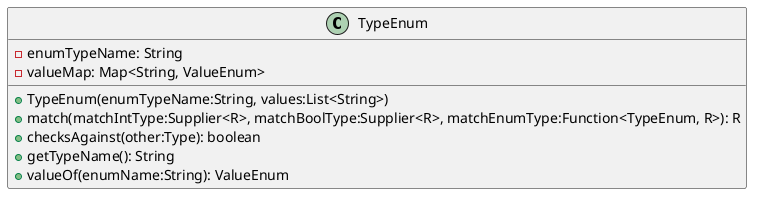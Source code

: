 @startuml

    class TypeEnum {
        -enumTypeName: String
        -valueMap: Map<String, ValueEnum>
        +TypeEnum(enumTypeName:String, values:List<String>)
        +match(matchIntType:Supplier<R>, matchBoolType:Supplier<R>, matchEnumType:Function<TypeEnum, R>): R
        +checksAgainst(other:Type): boolean
        +getTypeName(): String
        +valueOf(enumName:String): ValueEnum
    }

@enduml
